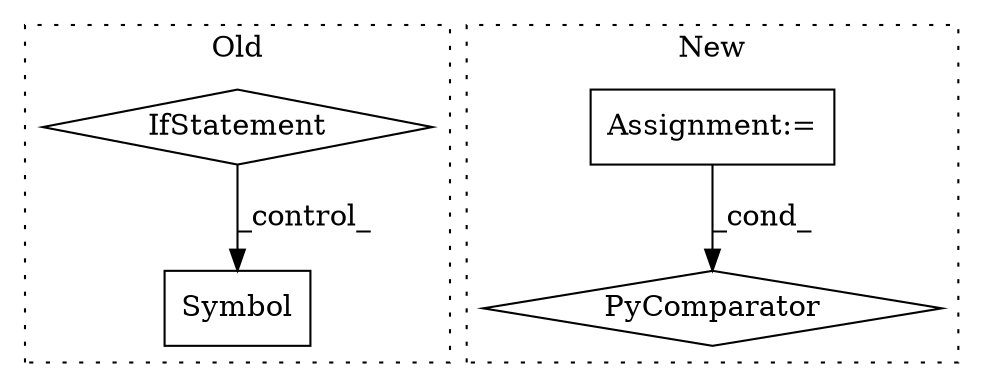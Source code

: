 digraph G {
subgraph cluster0 {
1 [label="Symbol" a="32" s="3747,3763" l="7,1" shape="box"];
3 [label="IfStatement" a="25" s="3840" l="28" shape="diamond"];
label = "Old";
style="dotted";
}
subgraph cluster1 {
2 [label="PyComparator" a="113" s="3874" l="48" shape="diamond"];
4 [label="Assignment:=" a="7" s="3204" l="8" shape="box"];
label = "New";
style="dotted";
}
3 -> 1 [label="_control_"];
4 -> 2 [label="_cond_"];
}
